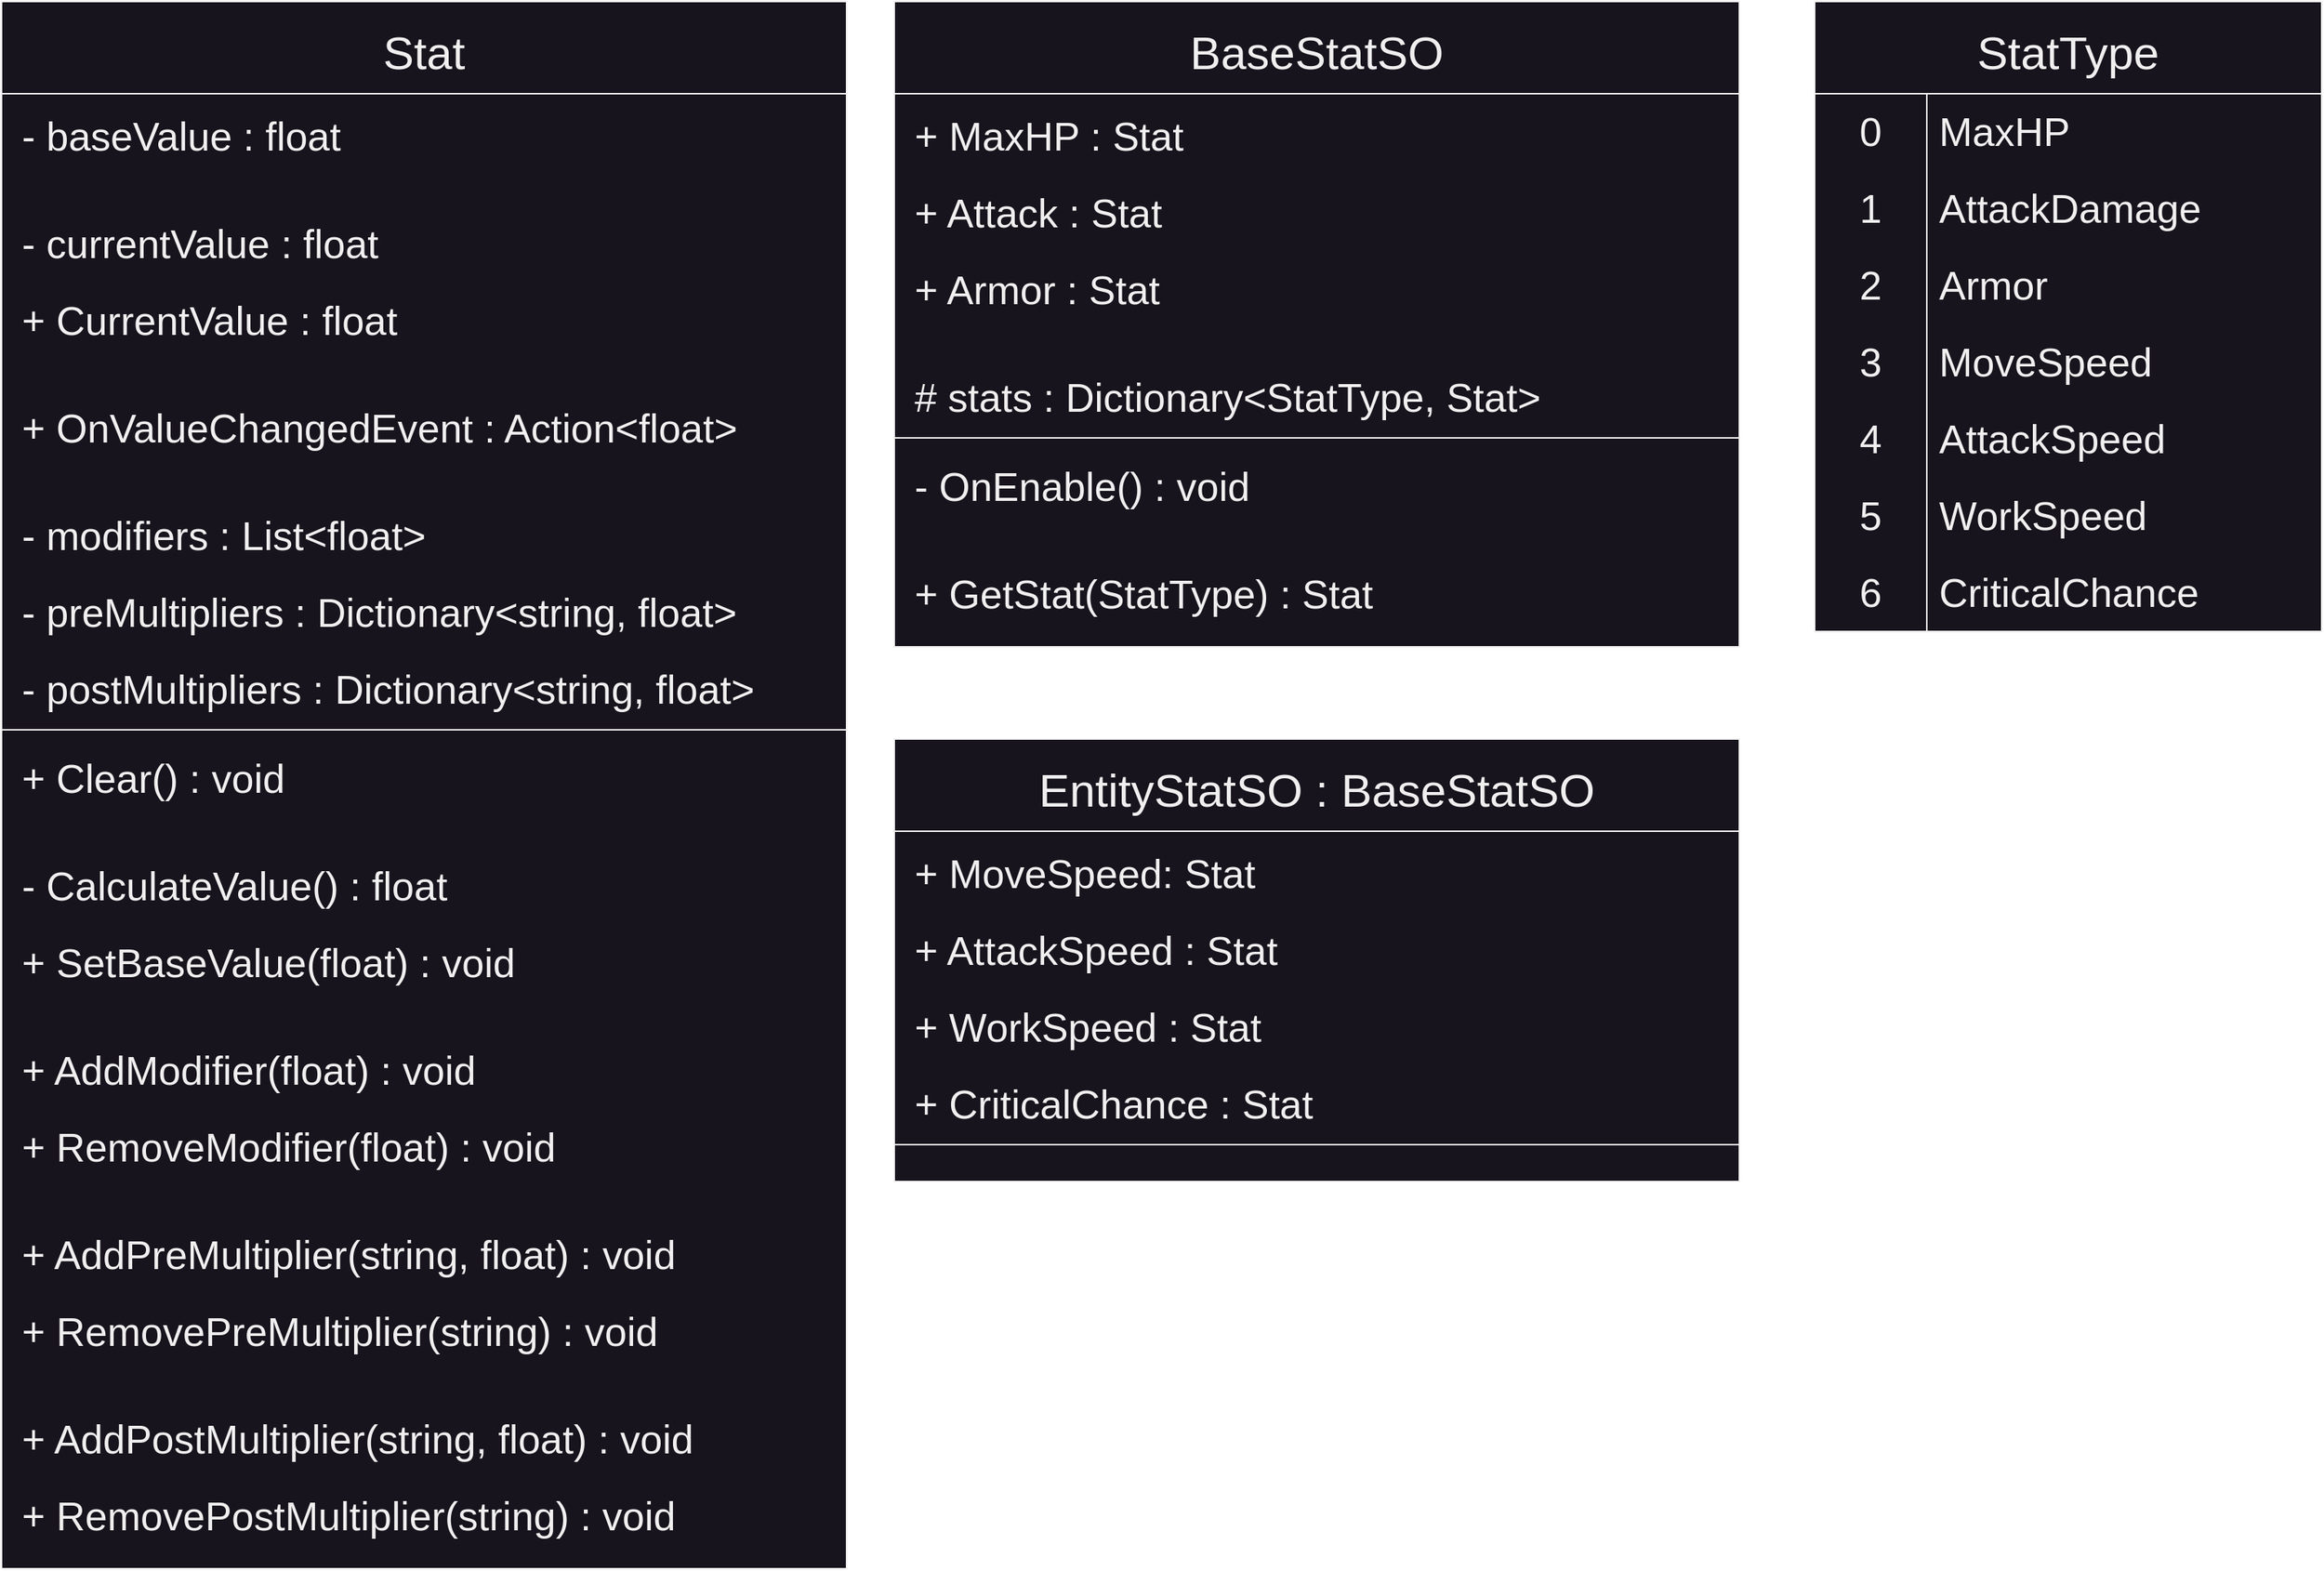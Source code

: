 <mxfile>
    <diagram id="sbW0zoNBPWIdaP-gf9X6" name="페이지-1">
        <mxGraphModel dx="3992" dy="2767" grid="1" gridSize="10" guides="1" tooltips="1" connect="1" arrows="1" fold="1" page="1" pageScale="1" pageWidth="1169" pageHeight="827" math="0" shadow="0">
            <root>
                <mxCell id="0"/>
                <mxCell id="1" parent="0"/>
                <mxCell id="206" value="" style="rounded=0;whiteSpace=wrap;html=1;labelBorderColor=default;fillStyle=solid;strokeColor=default;strokeWidth=1;fontSize=30;fontColor=#F0F0F0;fillColor=#18141D;" parent="1" vertex="1">
                    <mxGeometry x="-1120" y="-1620" width="330" height="410" as="geometry"/>
                </mxCell>
                <mxCell id="2" value="Stat" style="swimlane;fontStyle=0;align=center;verticalAlign=middle;childLayout=stackLayout;horizontal=1;startSize=60;horizontalStack=0;resizeParent=1;resizeLast=0;collapsible=1;marginBottom=0;rounded=0;shadow=0;strokeWidth=1;spacingTop=0;spacingBottom=0;spacingRight=0;fillColor=#18141D;swimlaneFillColor=#18141D;fillStyle=solid;fontColor=#F0F0F0;strokeColor=#F0F0F0;fontSize=30;" parent="1" vertex="1">
                    <mxGeometry x="-2300" y="-1620" width="550" height="1020" as="geometry">
                        <mxRectangle x="-791.5" y="-581" width="160" height="26" as="alternateBounds"/>
                    </mxGeometry>
                </mxCell>
                <mxCell id="5" value=" - baseValue : float" style="text;align=left;verticalAlign=middle;spacingLeft=4;spacingRight=4;overflow=hidden;rotatable=0;points=[[0,0.5],[1,0.5]];portConstraint=eastwest;rounded=0;shadow=0;html=0;fontColor=#F0F0F0;fontSize=26;" parent="2" vertex="1">
                    <mxGeometry y="60" width="550" height="50" as="geometry"/>
                </mxCell>
                <mxCell id="4" value=" " style="text;align=left;verticalAlign=middle;spacingLeft=4;spacingRight=4;overflow=hidden;rotatable=0;points=[[0,0.5],[1,0.5]];portConstraint=eastwest;rounded=0;shadow=0;html=0;fontSize=26;" parent="2" vertex="1">
                    <mxGeometry y="110" width="550" height="20" as="geometry"/>
                </mxCell>
                <mxCell id="13" value=" - currentValue : float" style="text;align=left;verticalAlign=middle;spacingLeft=4;spacingRight=4;overflow=hidden;rotatable=0;points=[[0,0.5],[1,0.5]];portConstraint=eastwest;rounded=0;shadow=0;html=0;fontColor=#F0F0F0;fontSize=26;" parent="2" vertex="1">
                    <mxGeometry y="130" width="550" height="50" as="geometry"/>
                </mxCell>
                <mxCell id="126" value=" + CurrentValue : float" style="text;align=left;verticalAlign=middle;spacingLeft=4;spacingRight=4;overflow=hidden;rotatable=0;points=[[0,0.5],[1,0.5]];portConstraint=eastwest;rounded=0;shadow=0;html=0;fontColor=#F0F0F0;fontSize=26;" parent="2" vertex="1">
                    <mxGeometry y="180" width="550" height="50" as="geometry"/>
                </mxCell>
                <mxCell id="14" value=" " style="text;align=left;verticalAlign=middle;spacingLeft=4;spacingRight=4;overflow=hidden;rotatable=0;points=[[0,0.5],[1,0.5]];portConstraint=eastwest;rounded=0;shadow=0;html=0;fontSize=26;" parent="2" vertex="1">
                    <mxGeometry y="230" width="550" height="20" as="geometry"/>
                </mxCell>
                <mxCell id="137" value=" + OnValueChangedEvent : Action&lt;float&gt;" style="text;align=left;verticalAlign=middle;spacingLeft=4;spacingRight=4;overflow=hidden;rotatable=0;points=[[0,0.5],[1,0.5]];portConstraint=eastwest;rounded=0;shadow=0;html=0;fontColor=#F0F0F0;fontSize=26;" parent="2" vertex="1">
                    <mxGeometry y="250" width="550" height="50" as="geometry"/>
                </mxCell>
                <mxCell id="138" value=" " style="text;align=left;verticalAlign=middle;spacingLeft=4;spacingRight=4;overflow=hidden;rotatable=0;points=[[0,0.5],[1,0.5]];portConstraint=eastwest;rounded=0;shadow=0;html=0;fontSize=26;" parent="2" vertex="1">
                    <mxGeometry y="300" width="550" height="20" as="geometry"/>
                </mxCell>
                <mxCell id="11" value=" - modifiers : List&lt;float&gt;" style="text;align=left;verticalAlign=middle;spacingLeft=4;spacingRight=4;overflow=hidden;rotatable=0;points=[[0,0.5],[1,0.5]];portConstraint=eastwest;rounded=0;shadow=0;html=0;fontColor=#F0F0F0;fontSize=26;" parent="2" vertex="1">
                    <mxGeometry y="320" width="550" height="50" as="geometry"/>
                </mxCell>
                <mxCell id="12" value=" - preMultipliers : Dictionary&lt;string, float&gt;" style="text;align=left;verticalAlign=middle;spacingLeft=4;spacingRight=4;overflow=hidden;rotatable=0;points=[[0,0.5],[1,0.5]];portConstraint=eastwest;rounded=0;shadow=0;html=0;fontColor=#F0F0F0;fontSize=26;" parent="2" vertex="1">
                    <mxGeometry y="370" width="550" height="50" as="geometry"/>
                </mxCell>
                <mxCell id="127" value=" - postMultipliers : Dictionary&lt;string, float&gt;" style="text;align=left;verticalAlign=middle;spacingLeft=4;spacingRight=4;overflow=hidden;rotatable=0;points=[[0,0.5],[1,0.5]];portConstraint=eastwest;rounded=0;shadow=0;html=0;fontColor=#F0F0F0;fontSize=26;" parent="2" vertex="1">
                    <mxGeometry y="420" width="550" height="50" as="geometry"/>
                </mxCell>
                <mxCell id="6" value="" style="line;html=1;strokeWidth=1;align=left;verticalAlign=middle;spacingTop=-1;spacingLeft=3;spacingRight=3;rotatable=0;labelPosition=right;points=[];portConstraint=eastwest;strokeColor=#F0F0F0;fontSize=26;" parent="2" vertex="1">
                    <mxGeometry y="470" width="550" height="8" as="geometry"/>
                </mxCell>
                <mxCell id="7" value=" + Clear() : void" style="text;align=left;verticalAlign=middle;spacingLeft=4;spacingRight=4;overflow=hidden;rotatable=0;points=[[0,0.5],[1,0.5]];portConstraint=eastwest;rounded=0;shadow=0;html=0;fontColor=#F0F0F0;fontSize=26;" parent="2" vertex="1">
                    <mxGeometry y="478" width="550" height="50" as="geometry"/>
                </mxCell>
                <mxCell id="129" value=" " style="text;align=left;verticalAlign=middle;spacingLeft=4;spacingRight=4;overflow=hidden;rotatable=0;points=[[0,0.5],[1,0.5]];portConstraint=eastwest;rounded=0;shadow=0;html=0;fontSize=26;" parent="2" vertex="1">
                    <mxGeometry y="528" width="550" height="20" as="geometry"/>
                </mxCell>
                <mxCell id="128" value=" - CalculateValue() : float" style="text;align=left;verticalAlign=middle;spacingLeft=4;spacingRight=4;overflow=hidden;rotatable=0;points=[[0,0.5],[1,0.5]];portConstraint=eastwest;rounded=0;shadow=0;html=0;fontColor=#F0F0F0;fontSize=26;" parent="2" vertex="1">
                    <mxGeometry y="548" width="550" height="50" as="geometry"/>
                </mxCell>
                <mxCell id="130" value=" + SetBaseValue(float) : void" style="text;align=left;verticalAlign=middle;spacingLeft=4;spacingRight=4;overflow=hidden;rotatable=0;points=[[0,0.5],[1,0.5]];portConstraint=eastwest;rounded=0;shadow=0;html=0;fontColor=#F0F0F0;fontSize=26;" parent="2" vertex="1">
                    <mxGeometry y="598" width="550" height="50" as="geometry"/>
                </mxCell>
                <mxCell id="9" value=" " style="text;align=left;verticalAlign=middle;spacingLeft=4;spacingRight=4;overflow=hidden;rotatable=0;points=[[0,0.5],[1,0.5]];portConstraint=eastwest;rounded=0;shadow=0;html=0;fontSize=26;" parent="2" vertex="1">
                    <mxGeometry y="648" width="550" height="20" as="geometry"/>
                </mxCell>
                <mxCell id="8" value=" + AddModifier(float) : void" style="text;align=left;verticalAlign=middle;spacingLeft=4;spacingRight=4;overflow=hidden;rotatable=0;points=[[0,0.5],[1,0.5]];portConstraint=eastwest;rounded=0;shadow=0;html=0;fontColor=#F0F0F0;fontSize=26;" parent="2" vertex="1">
                    <mxGeometry y="668" width="550" height="50" as="geometry"/>
                </mxCell>
                <mxCell id="10" value=" + RemoveModifier(float) : void" style="text;align=left;verticalAlign=middle;spacingLeft=4;spacingRight=4;overflow=hidden;rotatable=0;points=[[0,0.5],[1,0.5]];portConstraint=eastwest;rounded=0;shadow=0;html=0;fontColor=#F0F0F0;fontSize=26;" parent="2" vertex="1">
                    <mxGeometry y="718" width="550" height="50" as="geometry"/>
                </mxCell>
                <mxCell id="131" value=" " style="text;align=left;verticalAlign=middle;spacingLeft=4;spacingRight=4;overflow=hidden;rotatable=0;points=[[0,0.5],[1,0.5]];portConstraint=eastwest;rounded=0;shadow=0;html=0;fontSize=26;" parent="2" vertex="1">
                    <mxGeometry y="768" width="550" height="20" as="geometry"/>
                </mxCell>
                <mxCell id="133" value=" + AddPreMultiplier(string, float) : void" style="text;align=left;verticalAlign=middle;spacingLeft=4;spacingRight=4;overflow=hidden;rotatable=0;points=[[0,0.5],[1,0.5]];portConstraint=eastwest;rounded=0;shadow=0;html=0;fontColor=#F0F0F0;fontSize=26;" parent="2" vertex="1">
                    <mxGeometry y="788" width="550" height="50" as="geometry"/>
                </mxCell>
                <mxCell id="132" value=" + RemovePreMultiplier(string) : void" style="text;align=left;verticalAlign=middle;spacingLeft=4;spacingRight=4;overflow=hidden;rotatable=0;points=[[0,0.5],[1,0.5]];portConstraint=eastwest;rounded=0;shadow=0;html=0;fontColor=#F0F0F0;fontSize=26;" parent="2" vertex="1">
                    <mxGeometry y="838" width="550" height="50" as="geometry"/>
                </mxCell>
                <mxCell id="134" value=" " style="text;align=left;verticalAlign=middle;spacingLeft=4;spacingRight=4;overflow=hidden;rotatable=0;points=[[0,0.5],[1,0.5]];portConstraint=eastwest;rounded=0;shadow=0;html=0;fontSize=26;" parent="2" vertex="1">
                    <mxGeometry y="888" width="550" height="20" as="geometry"/>
                </mxCell>
                <mxCell id="135" value=" + AddPostMultiplier(string, float) : void" style="text;align=left;verticalAlign=middle;spacingLeft=4;spacingRight=4;overflow=hidden;rotatable=0;points=[[0,0.5],[1,0.5]];portConstraint=eastwest;rounded=0;shadow=0;html=0;fontColor=#F0F0F0;fontSize=26;" parent="2" vertex="1">
                    <mxGeometry y="908" width="550" height="50" as="geometry"/>
                </mxCell>
                <mxCell id="136" value=" + RemovePostMultiplier(string) : void" style="text;align=left;verticalAlign=middle;spacingLeft=4;spacingRight=4;overflow=hidden;rotatable=0;points=[[0,0.5],[1,0.5]];portConstraint=eastwest;rounded=0;shadow=0;html=0;fontColor=#F0F0F0;fontSize=26;" parent="2" vertex="1">
                    <mxGeometry y="958" width="550" height="50" as="geometry"/>
                </mxCell>
                <mxCell id="15" value="BaseStatSO" style="swimlane;fontStyle=0;align=center;verticalAlign=middle;childLayout=stackLayout;horizontal=1;startSize=60;horizontalStack=0;resizeParent=1;resizeLast=0;collapsible=1;marginBottom=0;rounded=0;shadow=0;strokeWidth=1;spacingTop=0;spacingBottom=0;spacingRight=0;fillColor=#18141D;swimlaneFillColor=#18141D;fillStyle=solid;fontColor=#F0F0F0;strokeColor=#F0F0F0;fontSize=30;" parent="1" vertex="1">
                    <mxGeometry x="-1719" y="-1620" width="550" height="420" as="geometry">
                        <mxRectangle x="-791.5" y="-581" width="160" height="26" as="alternateBounds"/>
                    </mxGeometry>
                </mxCell>
                <mxCell id="16" value=" + MaxHP : Stat" style="text;align=left;verticalAlign=middle;spacingLeft=4;spacingRight=4;overflow=hidden;rotatable=0;points=[[0,0.5],[1,0.5]];portConstraint=eastwest;rounded=0;shadow=0;html=0;fontColor=#F0F0F0;fontSize=26;" parent="15" vertex="1">
                    <mxGeometry y="60" width="550" height="50" as="geometry"/>
                </mxCell>
                <mxCell id="28" value=" + Attack : Stat" style="text;align=left;verticalAlign=middle;spacingLeft=4;spacingRight=4;overflow=hidden;rotatable=0;points=[[0,0.5],[1,0.5]];portConstraint=eastwest;rounded=0;shadow=0;html=0;fontColor=#F0F0F0;fontSize=26;" parent="15" vertex="1">
                    <mxGeometry y="110" width="550" height="50" as="geometry"/>
                </mxCell>
                <mxCell id="29" value=" + Armor : Stat" style="text;align=left;verticalAlign=middle;spacingLeft=4;spacingRight=4;overflow=hidden;rotatable=0;points=[[0,0.5],[1,0.5]];portConstraint=eastwest;rounded=0;shadow=0;html=0;fontColor=#F0F0F0;fontSize=26;" parent="15" vertex="1">
                    <mxGeometry y="160" width="550" height="50" as="geometry"/>
                </mxCell>
                <mxCell id="140" value=" " style="text;align=left;verticalAlign=middle;spacingLeft=4;spacingRight=4;overflow=hidden;rotatable=0;points=[[0,0.5],[1,0.5]];portConstraint=eastwest;rounded=0;shadow=0;html=0;fontSize=26;" parent="15" vertex="1">
                    <mxGeometry y="210" width="550" height="20" as="geometry"/>
                </mxCell>
                <mxCell id="139" value=" # stats : Dictionary&lt;StatType, Stat&gt;" style="text;align=left;verticalAlign=middle;spacingLeft=4;spacingRight=4;overflow=hidden;rotatable=0;points=[[0,0.5],[1,0.5]];portConstraint=eastwest;rounded=0;shadow=0;html=0;fontColor=#F0F0F0;fontSize=26;" parent="15" vertex="1">
                    <mxGeometry y="230" width="550" height="50" as="geometry"/>
                </mxCell>
                <mxCell id="23" value="" style="line;html=1;strokeWidth=1;align=left;verticalAlign=middle;spacingTop=-1;spacingLeft=3;spacingRight=3;rotatable=0;labelPosition=right;points=[];portConstraint=eastwest;strokeColor=#F0F0F0;fontSize=26;" parent="15" vertex="1">
                    <mxGeometry y="280" width="550" height="8" as="geometry"/>
                </mxCell>
                <mxCell id="24" value=" - OnEnable() : void" style="text;align=left;verticalAlign=middle;spacingLeft=4;spacingRight=4;overflow=hidden;rotatable=0;points=[[0,0.5],[1,0.5]];portConstraint=eastwest;rounded=0;shadow=0;html=0;fontColor=#F0F0F0;fontSize=26;" parent="15" vertex="1">
                    <mxGeometry y="288" width="550" height="50" as="geometry"/>
                </mxCell>
                <mxCell id="25" value=" " style="text;align=left;verticalAlign=middle;spacingLeft=4;spacingRight=4;overflow=hidden;rotatable=0;points=[[0,0.5],[1,0.5]];portConstraint=eastwest;rounded=0;shadow=0;html=0;fontSize=26;" parent="15" vertex="1">
                    <mxGeometry y="338" width="550" height="20" as="geometry"/>
                </mxCell>
                <mxCell id="142" value=" + GetStat(StatType) : Stat" style="text;align=left;verticalAlign=middle;spacingLeft=4;spacingRight=4;overflow=hidden;rotatable=0;points=[[0,0.5],[1,0.5]];portConstraint=eastwest;rounded=0;shadow=0;html=0;fontColor=#F0F0F0;fontSize=26;" parent="15" vertex="1">
                    <mxGeometry y="358" width="550" height="50" as="geometry"/>
                </mxCell>
                <mxCell id="166" value="StatType" style="shape=table;startSize=60;container=1;collapsible=0;childLayout=tableLayout;fixedRows=1;rowLines=0;fontStyle=0;fontSize=30;verticalAlign=middle;strokeColor=#F0F0F0;swimlaneLine=1;strokeWidth=1;fillStyle=solid;fillColor=#18141D;fontColor=#F0F0F0;" parent="1" vertex="1">
                    <mxGeometry x="-1120" y="-1620" width="330" height="410" as="geometry"/>
                </mxCell>
                <mxCell id="167" value="" style="shape=tableRow;horizontal=0;startSize=0;swimlaneHead=0;swimlaneBody=0;top=0;left=0;bottom=0;right=0;collapsible=0;dropTarget=0;fillColor=none;points=[[0,0.5],[1,0.5]];portConstraint=eastwest;fontSize=26;fillStyle=solid;strokeColor=default;fontColor=#F0F0F0;" parent="166" vertex="1">
                    <mxGeometry y="60" width="330" height="50" as="geometry"/>
                </mxCell>
                <mxCell id="168" value="0" style="shape=partialRectangle;html=1;whiteSpace=wrap;connectable=0;fillColor=none;top=0;left=0;bottom=0;right=0;overflow=hidden;fontSize=26;strokeColor=default;fontColor=#F0F0F0;" parent="167" vertex="1">
                    <mxGeometry width="73" height="50" as="geometry">
                        <mxRectangle width="73" height="50" as="alternateBounds"/>
                    </mxGeometry>
                </mxCell>
                <mxCell id="169" value="MaxHP" style="shape=partialRectangle;html=1;whiteSpace=wrap;connectable=0;fillColor=none;top=0;left=0;bottom=0;right=0;align=left;spacingLeft=6;overflow=hidden;fontSize=26;strokeColor=default;fontColor=#F0F0F0;" parent="167" vertex="1">
                    <mxGeometry x="73" width="257" height="50" as="geometry">
                        <mxRectangle width="257" height="50" as="alternateBounds"/>
                    </mxGeometry>
                </mxCell>
                <mxCell id="188" value="" style="shape=tableRow;horizontal=0;startSize=0;swimlaneHead=0;swimlaneBody=0;top=0;left=0;bottom=0;right=0;collapsible=0;dropTarget=0;fillColor=none;points=[[0,0.5],[1,0.5]];portConstraint=eastwest;fontSize=26;fontColor=#F0F0F0;" parent="166" vertex="1">
                    <mxGeometry y="110" width="330" height="50" as="geometry"/>
                </mxCell>
                <mxCell id="189" value="1" style="shape=partialRectangle;html=1;whiteSpace=wrap;connectable=0;fillColor=none;top=0;left=0;bottom=0;right=0;overflow=hidden;fontSize=26;fontColor=#F0F0F0;" parent="188" vertex="1">
                    <mxGeometry width="73" height="50" as="geometry">
                        <mxRectangle width="73" height="50" as="alternateBounds"/>
                    </mxGeometry>
                </mxCell>
                <mxCell id="190" value="AttackDamage" style="shape=partialRectangle;html=1;whiteSpace=wrap;connectable=0;fillColor=none;top=0;left=0;bottom=0;right=0;align=left;spacingLeft=6;overflow=hidden;fontSize=26;fontColor=#F0F0F0;" parent="188" vertex="1">
                    <mxGeometry x="73" width="257" height="50" as="geometry">
                        <mxRectangle width="257" height="50" as="alternateBounds"/>
                    </mxGeometry>
                </mxCell>
                <mxCell id="191" value="" style="shape=tableRow;horizontal=0;startSize=0;swimlaneHead=0;swimlaneBody=0;top=0;left=0;bottom=0;right=0;collapsible=0;dropTarget=0;fillColor=none;points=[[0,0.5],[1,0.5]];portConstraint=eastwest;fontSize=26;fontColor=#F0F0F0;" parent="166" vertex="1">
                    <mxGeometry y="160" width="330" height="50" as="geometry"/>
                </mxCell>
                <mxCell id="192" value="2" style="shape=partialRectangle;html=1;whiteSpace=wrap;connectable=0;fillColor=none;top=0;left=0;bottom=0;right=0;overflow=hidden;fontSize=26;fontColor=#F0F0F0;" parent="191" vertex="1">
                    <mxGeometry width="73" height="50" as="geometry">
                        <mxRectangle width="73" height="50" as="alternateBounds"/>
                    </mxGeometry>
                </mxCell>
                <mxCell id="193" value="Armor" style="shape=partialRectangle;html=1;whiteSpace=wrap;connectable=0;fillColor=none;top=0;left=0;bottom=0;right=0;align=left;spacingLeft=6;overflow=hidden;fontSize=26;fontColor=#F0F0F0;" parent="191" vertex="1">
                    <mxGeometry x="73" width="257" height="50" as="geometry">
                        <mxRectangle width="257" height="50" as="alternateBounds"/>
                    </mxGeometry>
                </mxCell>
                <mxCell id="194" value="" style="shape=tableRow;horizontal=0;startSize=0;swimlaneHead=0;swimlaneBody=0;top=0;left=0;bottom=0;right=0;collapsible=0;dropTarget=0;fillColor=none;points=[[0,0.5],[1,0.5]];portConstraint=eastwest;fontSize=26;fontColor=#F0F0F0;" parent="166" vertex="1">
                    <mxGeometry y="210" width="330" height="50" as="geometry"/>
                </mxCell>
                <mxCell id="195" value="3" style="shape=partialRectangle;html=1;whiteSpace=wrap;connectable=0;fillColor=none;top=0;left=0;bottom=0;right=0;overflow=hidden;fontSize=26;fontColor=#F0F0F0;" parent="194" vertex="1">
                    <mxGeometry width="73" height="50" as="geometry">
                        <mxRectangle width="73" height="50" as="alternateBounds"/>
                    </mxGeometry>
                </mxCell>
                <mxCell id="196" value="MoveSpeed" style="shape=partialRectangle;html=1;whiteSpace=wrap;connectable=0;fillColor=none;top=0;left=0;bottom=0;right=0;align=left;spacingLeft=6;overflow=hidden;fontSize=26;fontColor=#F0F0F0;" parent="194" vertex="1">
                    <mxGeometry x="73" width="257" height="50" as="geometry">
                        <mxRectangle width="257" height="50" as="alternateBounds"/>
                    </mxGeometry>
                </mxCell>
                <mxCell id="197" value="" style="shape=tableRow;horizontal=0;startSize=0;swimlaneHead=0;swimlaneBody=0;top=0;left=0;bottom=0;right=0;collapsible=0;dropTarget=0;fillColor=none;points=[[0,0.5],[1,0.5]];portConstraint=eastwest;fontSize=26;fontColor=#F0F0F0;" parent="166" vertex="1">
                    <mxGeometry y="260" width="330" height="50" as="geometry"/>
                </mxCell>
                <mxCell id="198" value="4" style="shape=partialRectangle;html=1;whiteSpace=wrap;connectable=0;fillColor=none;top=0;left=0;bottom=0;right=0;overflow=hidden;fontSize=26;fontColor=#F0F0F0;" parent="197" vertex="1">
                    <mxGeometry width="73" height="50" as="geometry">
                        <mxRectangle width="73" height="50" as="alternateBounds"/>
                    </mxGeometry>
                </mxCell>
                <mxCell id="199" value="AttackSpeed" style="shape=partialRectangle;html=1;whiteSpace=wrap;connectable=0;fillColor=none;top=0;left=0;bottom=0;right=0;align=left;spacingLeft=6;overflow=hidden;fontSize=26;fontColor=#F0F0F0;" parent="197" vertex="1">
                    <mxGeometry x="73" width="257" height="50" as="geometry">
                        <mxRectangle width="257" height="50" as="alternateBounds"/>
                    </mxGeometry>
                </mxCell>
                <mxCell id="200" value="" style="shape=tableRow;horizontal=0;startSize=0;swimlaneHead=0;swimlaneBody=0;top=0;left=0;bottom=0;right=0;collapsible=0;dropTarget=0;fillColor=none;points=[[0,0.5],[1,0.5]];portConstraint=eastwest;fontSize=26;fontColor=#F0F0F0;" parent="166" vertex="1">
                    <mxGeometry y="310" width="330" height="50" as="geometry"/>
                </mxCell>
                <mxCell id="201" value="5" style="shape=partialRectangle;html=1;whiteSpace=wrap;connectable=0;fillColor=none;top=0;left=0;bottom=0;right=0;overflow=hidden;fontSize=26;fontColor=#F0F0F0;" parent="200" vertex="1">
                    <mxGeometry width="73" height="50" as="geometry">
                        <mxRectangle width="73" height="50" as="alternateBounds"/>
                    </mxGeometry>
                </mxCell>
                <mxCell id="202" value="WorkSpeed" style="shape=partialRectangle;html=1;whiteSpace=wrap;connectable=0;fillColor=none;top=0;left=0;bottom=0;right=0;align=left;spacingLeft=6;overflow=hidden;fontSize=26;fontColor=#F0F0F0;" parent="200" vertex="1">
                    <mxGeometry x="73" width="257" height="50" as="geometry">
                        <mxRectangle width="257" height="50" as="alternateBounds"/>
                    </mxGeometry>
                </mxCell>
                <mxCell id="203" value="" style="shape=tableRow;horizontal=0;startSize=0;swimlaneHead=0;swimlaneBody=0;top=0;left=0;bottom=0;right=0;collapsible=0;dropTarget=0;fillColor=none;points=[[0,0.5],[1,0.5]];portConstraint=eastwest;fontSize=26;fontColor=#F0F0F0;" parent="166" vertex="1">
                    <mxGeometry y="360" width="330" height="50" as="geometry"/>
                </mxCell>
                <mxCell id="204" value="6" style="shape=partialRectangle;html=1;whiteSpace=wrap;connectable=0;fillColor=none;top=0;left=0;bottom=0;right=0;overflow=hidden;fontSize=26;fontColor=#F0F0F0;" parent="203" vertex="1">
                    <mxGeometry width="73" height="50" as="geometry">
                        <mxRectangle width="73" height="50" as="alternateBounds"/>
                    </mxGeometry>
                </mxCell>
                <mxCell id="205" value="CriticalChance" style="shape=partialRectangle;html=1;whiteSpace=wrap;connectable=0;fillColor=none;top=0;left=0;bottom=0;right=0;align=left;spacingLeft=6;overflow=hidden;fontSize=26;fontColor=#F0F0F0;" parent="203" vertex="1">
                    <mxGeometry x="73" width="257" height="50" as="geometry">
                        <mxRectangle width="257" height="50" as="alternateBounds"/>
                    </mxGeometry>
                </mxCell>
                <mxCell id="207" value="EntityStatSO : BaseStatSO" style="swimlane;fontStyle=0;align=center;verticalAlign=middle;childLayout=stackLayout;horizontal=1;startSize=60;horizontalStack=0;resizeParent=1;resizeLast=0;collapsible=1;marginBottom=0;rounded=0;shadow=0;strokeWidth=1;spacingTop=0;spacingBottom=0;spacingRight=0;fillColor=#18141D;swimlaneFillColor=#18141D;fillStyle=solid;fontColor=#F0F0F0;strokeColor=#F0F0F0;fontSize=30;" parent="1" vertex="1">
                    <mxGeometry x="-1719" y="-1140" width="550" height="288" as="geometry">
                        <mxRectangle x="-791.5" y="-581" width="160" height="26" as="alternateBounds"/>
                    </mxGeometry>
                </mxCell>
                <mxCell id="208" value=" + MoveSpeed: Stat" style="text;align=left;verticalAlign=middle;spacingLeft=4;spacingRight=4;overflow=hidden;rotatable=0;points=[[0,0.5],[1,0.5]];portConstraint=eastwest;rounded=0;shadow=0;html=0;fontColor=#F0F0F0;fontSize=26;" parent="207" vertex="1">
                    <mxGeometry y="60" width="550" height="50" as="geometry"/>
                </mxCell>
                <mxCell id="209" value=" + AttackSpeed : Stat" style="text;align=left;verticalAlign=middle;spacingLeft=4;spacingRight=4;overflow=hidden;rotatable=0;points=[[0,0.5],[1,0.5]];portConstraint=eastwest;rounded=0;shadow=0;html=0;fontColor=#F0F0F0;fontSize=26;" parent="207" vertex="1">
                    <mxGeometry y="110" width="550" height="50" as="geometry"/>
                </mxCell>
                <mxCell id="221" value=" + WorkSpeed : Stat" style="text;align=left;verticalAlign=middle;spacingLeft=4;spacingRight=4;overflow=hidden;rotatable=0;points=[[0,0.5],[1,0.5]];portConstraint=eastwest;rounded=0;shadow=0;html=0;fontColor=#F0F0F0;fontSize=26;" parent="207" vertex="1">
                    <mxGeometry y="160" width="550" height="50" as="geometry"/>
                </mxCell>
                <mxCell id="210" value=" + CriticalChance : Stat" style="text;align=left;verticalAlign=middle;spacingLeft=4;spacingRight=4;overflow=hidden;rotatable=0;points=[[0,0.5],[1,0.5]];portConstraint=eastwest;rounded=0;shadow=0;html=0;fontColor=#F0F0F0;fontSize=26;" parent="207" vertex="1">
                    <mxGeometry y="210" width="550" height="50" as="geometry"/>
                </mxCell>
                <mxCell id="213" value="" style="line;html=1;strokeWidth=1;align=left;verticalAlign=middle;spacingTop=-1;spacingLeft=3;spacingRight=3;rotatable=0;labelPosition=right;points=[];portConstraint=eastwest;strokeColor=#F0F0F0;fontSize=26;" parent="207" vertex="1">
                    <mxGeometry y="260" width="550" height="8" as="geometry"/>
                </mxCell>
                <mxCell id="222" value=" " style="text;align=left;verticalAlign=middle;spacingLeft=4;spacingRight=4;overflow=hidden;rotatable=0;points=[[0,0.5],[1,0.5]];portConstraint=eastwest;rounded=0;shadow=0;html=0;fontSize=26;" parent="207" vertex="1">
                    <mxGeometry y="268" width="550" height="20" as="geometry"/>
                </mxCell>
            </root>
        </mxGraphModel>
    </diagram>
</mxfile>